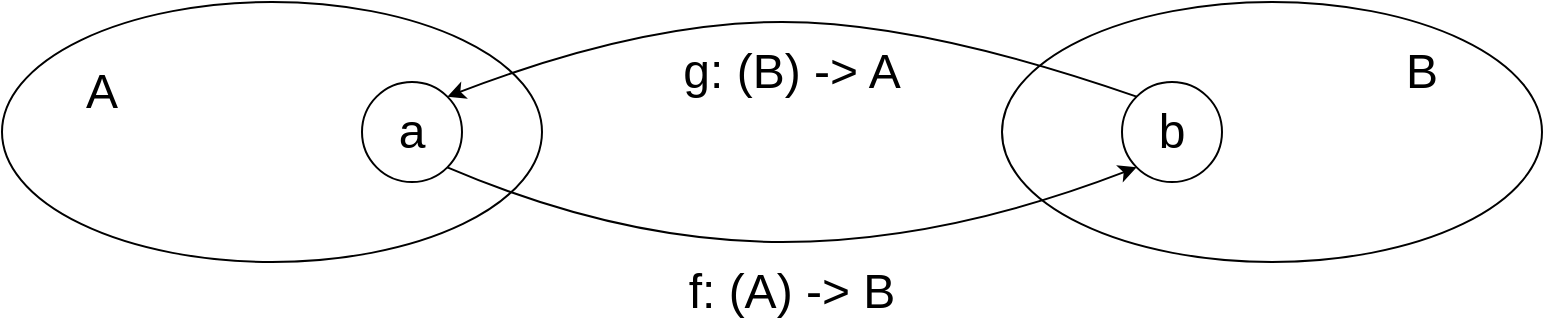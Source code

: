 <mxfile version="22.0.3" type="device">
  <diagram name="第 1 页" id="X2fLGfOgH5mCTBCjtuoK">
    <mxGraphModel dx="1026" dy="658" grid="1" gridSize="10" guides="1" tooltips="1" connect="1" arrows="1" fold="1" page="1" pageScale="1" pageWidth="827" pageHeight="1169" math="0" shadow="0">
      <root>
        <mxCell id="0" />
        <mxCell id="1" parent="0" />
        <mxCell id="CyFb8wNdMZarE8LIk7zd-1" value="" style="ellipse;whiteSpace=wrap;html=1;" vertex="1" parent="1">
          <mxGeometry width="270" height="130" as="geometry" />
        </mxCell>
        <mxCell id="CyFb8wNdMZarE8LIk7zd-2" value="&lt;font style=&quot;font-size: 24px;&quot;&gt;A&lt;/font&gt;" style="text;html=1;strokeColor=none;fillColor=none;align=center;verticalAlign=middle;whiteSpace=wrap;rounded=0;" vertex="1" parent="1">
          <mxGeometry x="20" y="30" width="60" height="30" as="geometry" />
        </mxCell>
        <mxCell id="CyFb8wNdMZarE8LIk7zd-3" value="" style="ellipse;whiteSpace=wrap;html=1;" vertex="1" parent="1">
          <mxGeometry x="500" width="270" height="130" as="geometry" />
        </mxCell>
        <mxCell id="CyFb8wNdMZarE8LIk7zd-4" value="&lt;font style=&quot;font-size: 24px;&quot;&gt;B&lt;/font&gt;" style="text;html=1;strokeColor=none;fillColor=none;align=center;verticalAlign=middle;whiteSpace=wrap;rounded=0;" vertex="1" parent="1">
          <mxGeometry x="680" y="20" width="60" height="30" as="geometry" />
        </mxCell>
        <mxCell id="CyFb8wNdMZarE8LIk7zd-5" value="&lt;font style=&quot;font-size: 24px;&quot;&gt;a&lt;/font&gt;" style="ellipse;whiteSpace=wrap;html=1;aspect=fixed;" vertex="1" parent="1">
          <mxGeometry x="180" y="40" width="50" height="50" as="geometry" />
        </mxCell>
        <mxCell id="CyFb8wNdMZarE8LIk7zd-6" value="&lt;font style=&quot;font-size: 24px;&quot;&gt;b&lt;/font&gt;" style="ellipse;whiteSpace=wrap;html=1;aspect=fixed;" vertex="1" parent="1">
          <mxGeometry x="560" y="40" width="50" height="50" as="geometry" />
        </mxCell>
        <mxCell id="CyFb8wNdMZarE8LIk7zd-7" value="" style="curved=1;endArrow=classic;html=1;rounded=0;exitX=1;exitY=1;exitDx=0;exitDy=0;entryX=0;entryY=1;entryDx=0;entryDy=0;" edge="1" parent="1" source="CyFb8wNdMZarE8LIk7zd-5" target="CyFb8wNdMZarE8LIk7zd-6">
          <mxGeometry width="50" height="50" relative="1" as="geometry">
            <mxPoint x="320" y="70" as="sourcePoint" />
            <mxPoint x="370" y="20" as="targetPoint" />
            <Array as="points">
              <mxPoint x="310" y="120" />
              <mxPoint x="470" y="120" />
            </Array>
          </mxGeometry>
        </mxCell>
        <mxCell id="CyFb8wNdMZarE8LIk7zd-8" value="&lt;font style=&quot;font-size: 24px;&quot;&gt;f: (A) -&amp;gt; B&lt;/font&gt;" style="text;html=1;strokeColor=none;fillColor=none;align=center;verticalAlign=middle;whiteSpace=wrap;rounded=0;" vertex="1" parent="1">
          <mxGeometry x="320" y="130" width="150" height="30" as="geometry" />
        </mxCell>
        <mxCell id="CyFb8wNdMZarE8LIk7zd-9" value="" style="curved=1;endArrow=classic;html=1;rounded=0;exitX=0;exitY=0;exitDx=0;exitDy=0;entryX=1;entryY=0;entryDx=0;entryDy=0;" edge="1" parent="1" source="CyFb8wNdMZarE8LIk7zd-6" target="CyFb8wNdMZarE8LIk7zd-5">
          <mxGeometry width="50" height="50" relative="1" as="geometry">
            <mxPoint x="230" y="-70" as="sourcePoint" />
            <mxPoint x="574" y="-70" as="targetPoint" />
            <Array as="points">
              <mxPoint x="460" y="10" />
              <mxPoint x="320" y="10" />
            </Array>
          </mxGeometry>
        </mxCell>
        <mxCell id="CyFb8wNdMZarE8LIk7zd-10" value="&lt;font style=&quot;font-size: 24px;&quot;&gt;g: (B) -&amp;gt; A&lt;/font&gt;" style="text;html=1;strokeColor=none;fillColor=none;align=center;verticalAlign=middle;whiteSpace=wrap;rounded=0;" vertex="1" parent="1">
          <mxGeometry x="320" y="20" width="150" height="30" as="geometry" />
        </mxCell>
      </root>
    </mxGraphModel>
  </diagram>
</mxfile>
